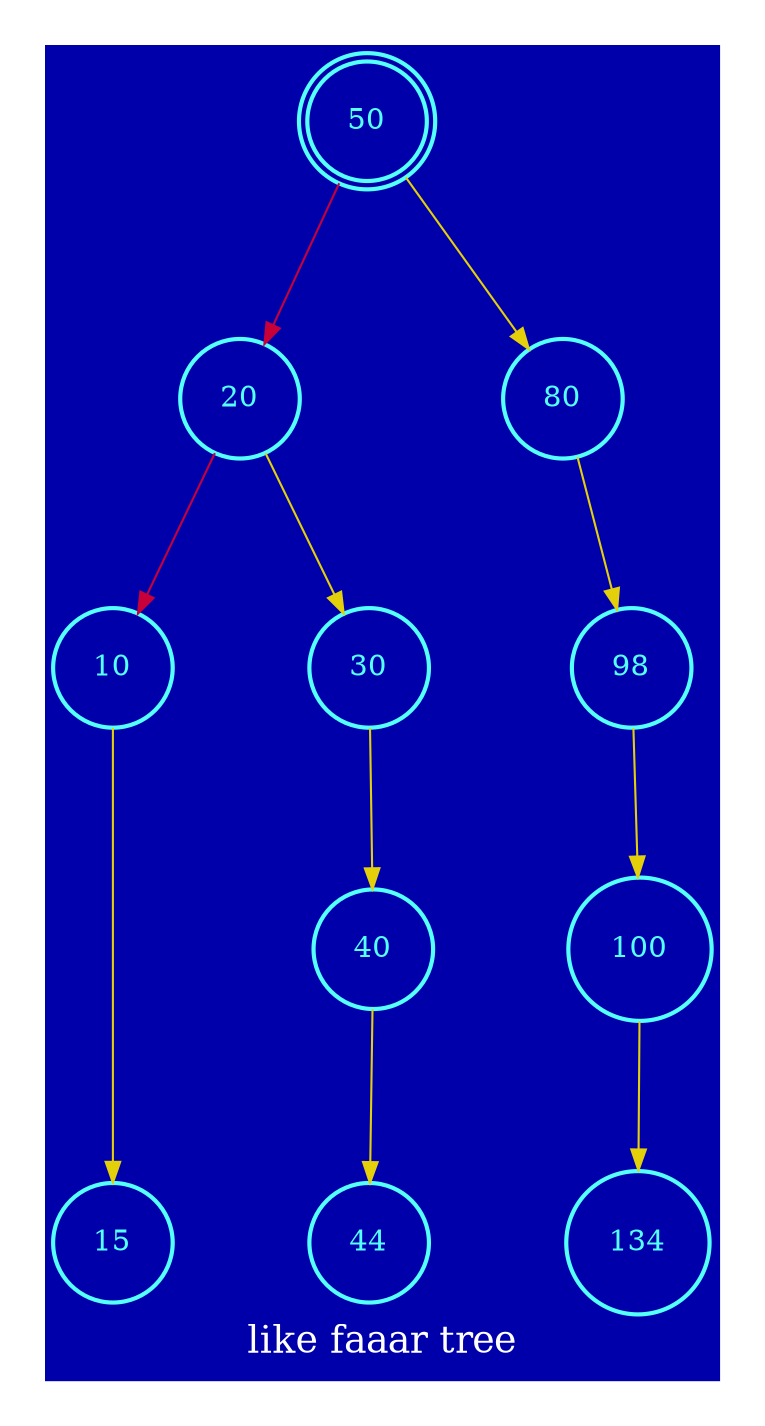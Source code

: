 digraph Tree {
  graph [
  charset = "UTF-8";
  label = "like faaar tree"
    bgcolor   = "#0000aa", 
fontcolor = white, 
 fontsize  = 18, 
 style = "rounded",   
rankdir = HR,
 margin  = 0.3, 
splines = spline 
 splines = true 
ranksep = 1.0, 
nodesep = 0.9
 ];

node448[shape = circle; style = bold; fillcolor = "#0000aa"; color = "#55ffff"; fontcolor = "#55ffff"; label = " 15 "]; 
node160[shape = circle; style = bold; fillcolor = "#0000aa"; color = "#55ffff"; fontcolor = "#55ffff"; label = " 10 "]; 
node352[shape = circle; style = bold; fillcolor = "#0000aa"; color = "#55ffff"; fontcolor = "#55ffff"; label = " 44 "]; 
node256[shape = circle; style = bold; fillcolor = "#0000aa"; color = "#55ffff"; fontcolor = "#55ffff"; label = " 40 "]; 
node208[shape = circle; style = bold; fillcolor = "#0000aa"; color = "#55ffff"; fontcolor = "#55ffff"; label = " 30 "]; 
node112[shape = circle; style = bold; fillcolor = "#0000aa"; color = "#55ffff"; fontcolor = "#55ffff"; label = " 20 "]; 
node544[shape = circle; style = bold; fillcolor = "#0000aa"; color = "#55ffff"; fontcolor = "#55ffff"; label = " 134 "]; 
node496[shape = circle; style = bold; fillcolor = "#0000aa"; color = "#55ffff"; fontcolor = "#55ffff"; label = " 100 "]; 
node400[shape = circle; style = bold; fillcolor = "#0000aa"; color = "#55ffff"; fontcolor = "#55ffff"; label = " 98 "]; 
node304[shape = circle; style = bold; fillcolor = "#0000aa"; color = "#55ffff"; fontcolor = "#55ffff"; label = " 80 "]; 
node64[shape = doublecircle; style = bold; fillcolor = "#55ffff"; color = "#55ffff"; fontcolor = "#55ffff"; label = " 50 "]; 

node160 -> node448 [color = "#E4D00A"; weight = 0;];
node256 -> node352 [color = "#E4D00A"; weight = 0;];
node208 -> node256 [color = "#E4D00A"; weight = 0;];
node112 -> node208 [color = "#E4D00A"; weight = 0;];
node112 -> node160 [color = "#C70039"; weight = 0;];
node496 -> node544 [color = "#E4D00A"; weight = 0;];
node400 -> node496 [color = "#E4D00A"; weight = 0;];
node304 -> node400 [color = "#E4D00A"; weight = 0;];
node64 -> node304 [color = "#E4D00A"; weight = 0;];
node64 -> node112 [color = "#C70039"; weight = 0;];
}
